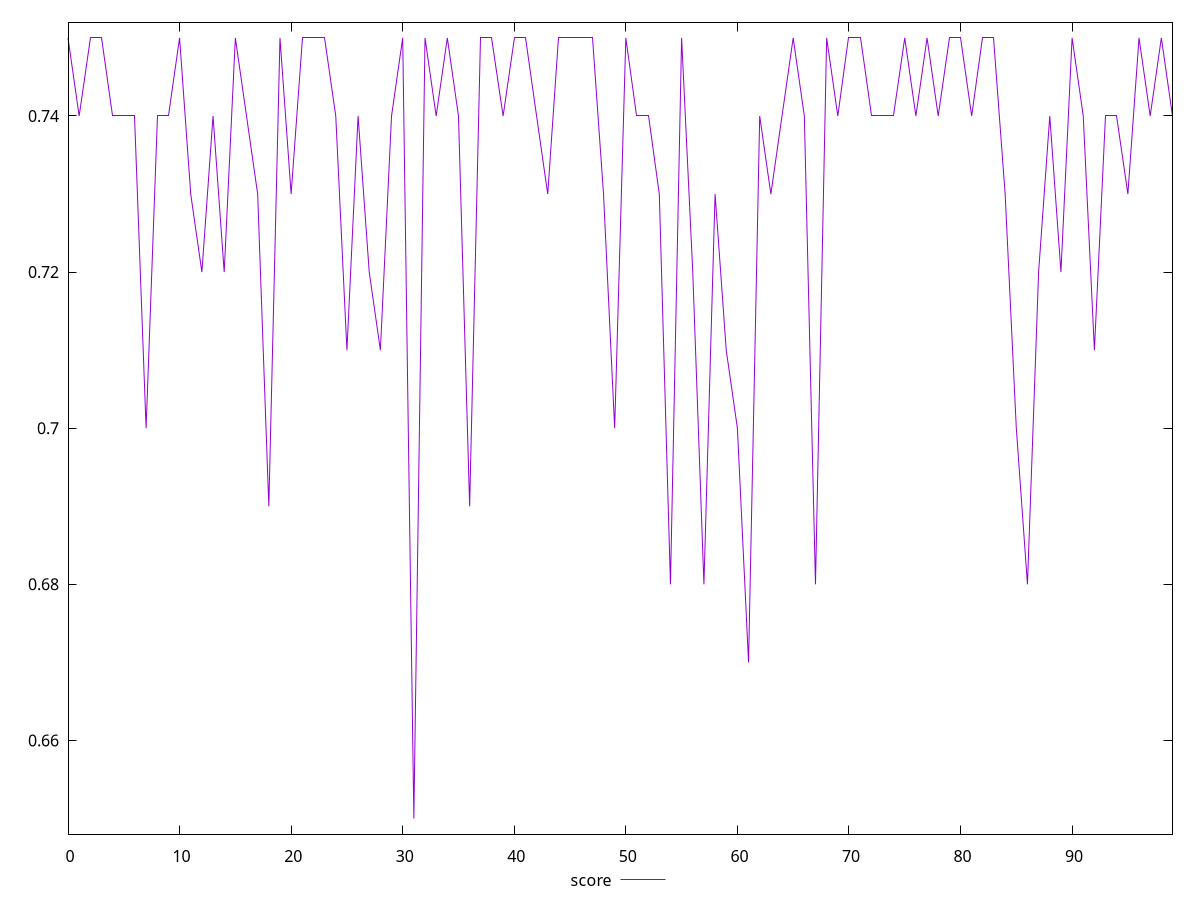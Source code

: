 reset

$score <<EOF
0 0.75
1 0.74
2 0.75
3 0.75
4 0.74
5 0.74
6 0.74
7 0.7
8 0.74
9 0.74
10 0.75
11 0.73
12 0.72
13 0.74
14 0.72
15 0.75
16 0.74
17 0.73
18 0.69
19 0.75
20 0.73
21 0.75
22 0.75
23 0.75
24 0.74
25 0.71
26 0.74
27 0.72
28 0.71
29 0.74
30 0.75
31 0.65
32 0.75
33 0.74
34 0.75
35 0.74
36 0.69
37 0.75
38 0.75
39 0.74
40 0.75
41 0.75
42 0.74
43 0.73
44 0.75
45 0.75
46 0.75
47 0.75
48 0.73
49 0.7
50 0.75
51 0.74
52 0.74
53 0.73
54 0.68
55 0.75
56 0.72
57 0.68
58 0.73
59 0.71
60 0.7
61 0.67
62 0.74
63 0.73
64 0.74
65 0.75
66 0.74
67 0.68
68 0.75
69 0.74
70 0.75
71 0.75
72 0.74
73 0.74
74 0.74
75 0.75
76 0.74
77 0.75
78 0.74
79 0.75
80 0.75
81 0.74
82 0.75
83 0.75
84 0.73
85 0.7
86 0.68
87 0.72
88 0.74
89 0.72
90 0.75
91 0.74
92 0.71
93 0.74
94 0.74
95 0.73
96 0.75
97 0.74
98 0.75
99 0.74
EOF

set key outside below
set xrange [0:99]
set yrange [0.648:0.752]
set trange [0.648:0.752]
set terminal svg size 640, 500 enhanced background rgb 'white'
set output "report_00013_2021-02-09T12-04-24.940Z/uses-rel-preconnect/samples/pages/score/values.svg"

plot $score title "score" with line

reset
